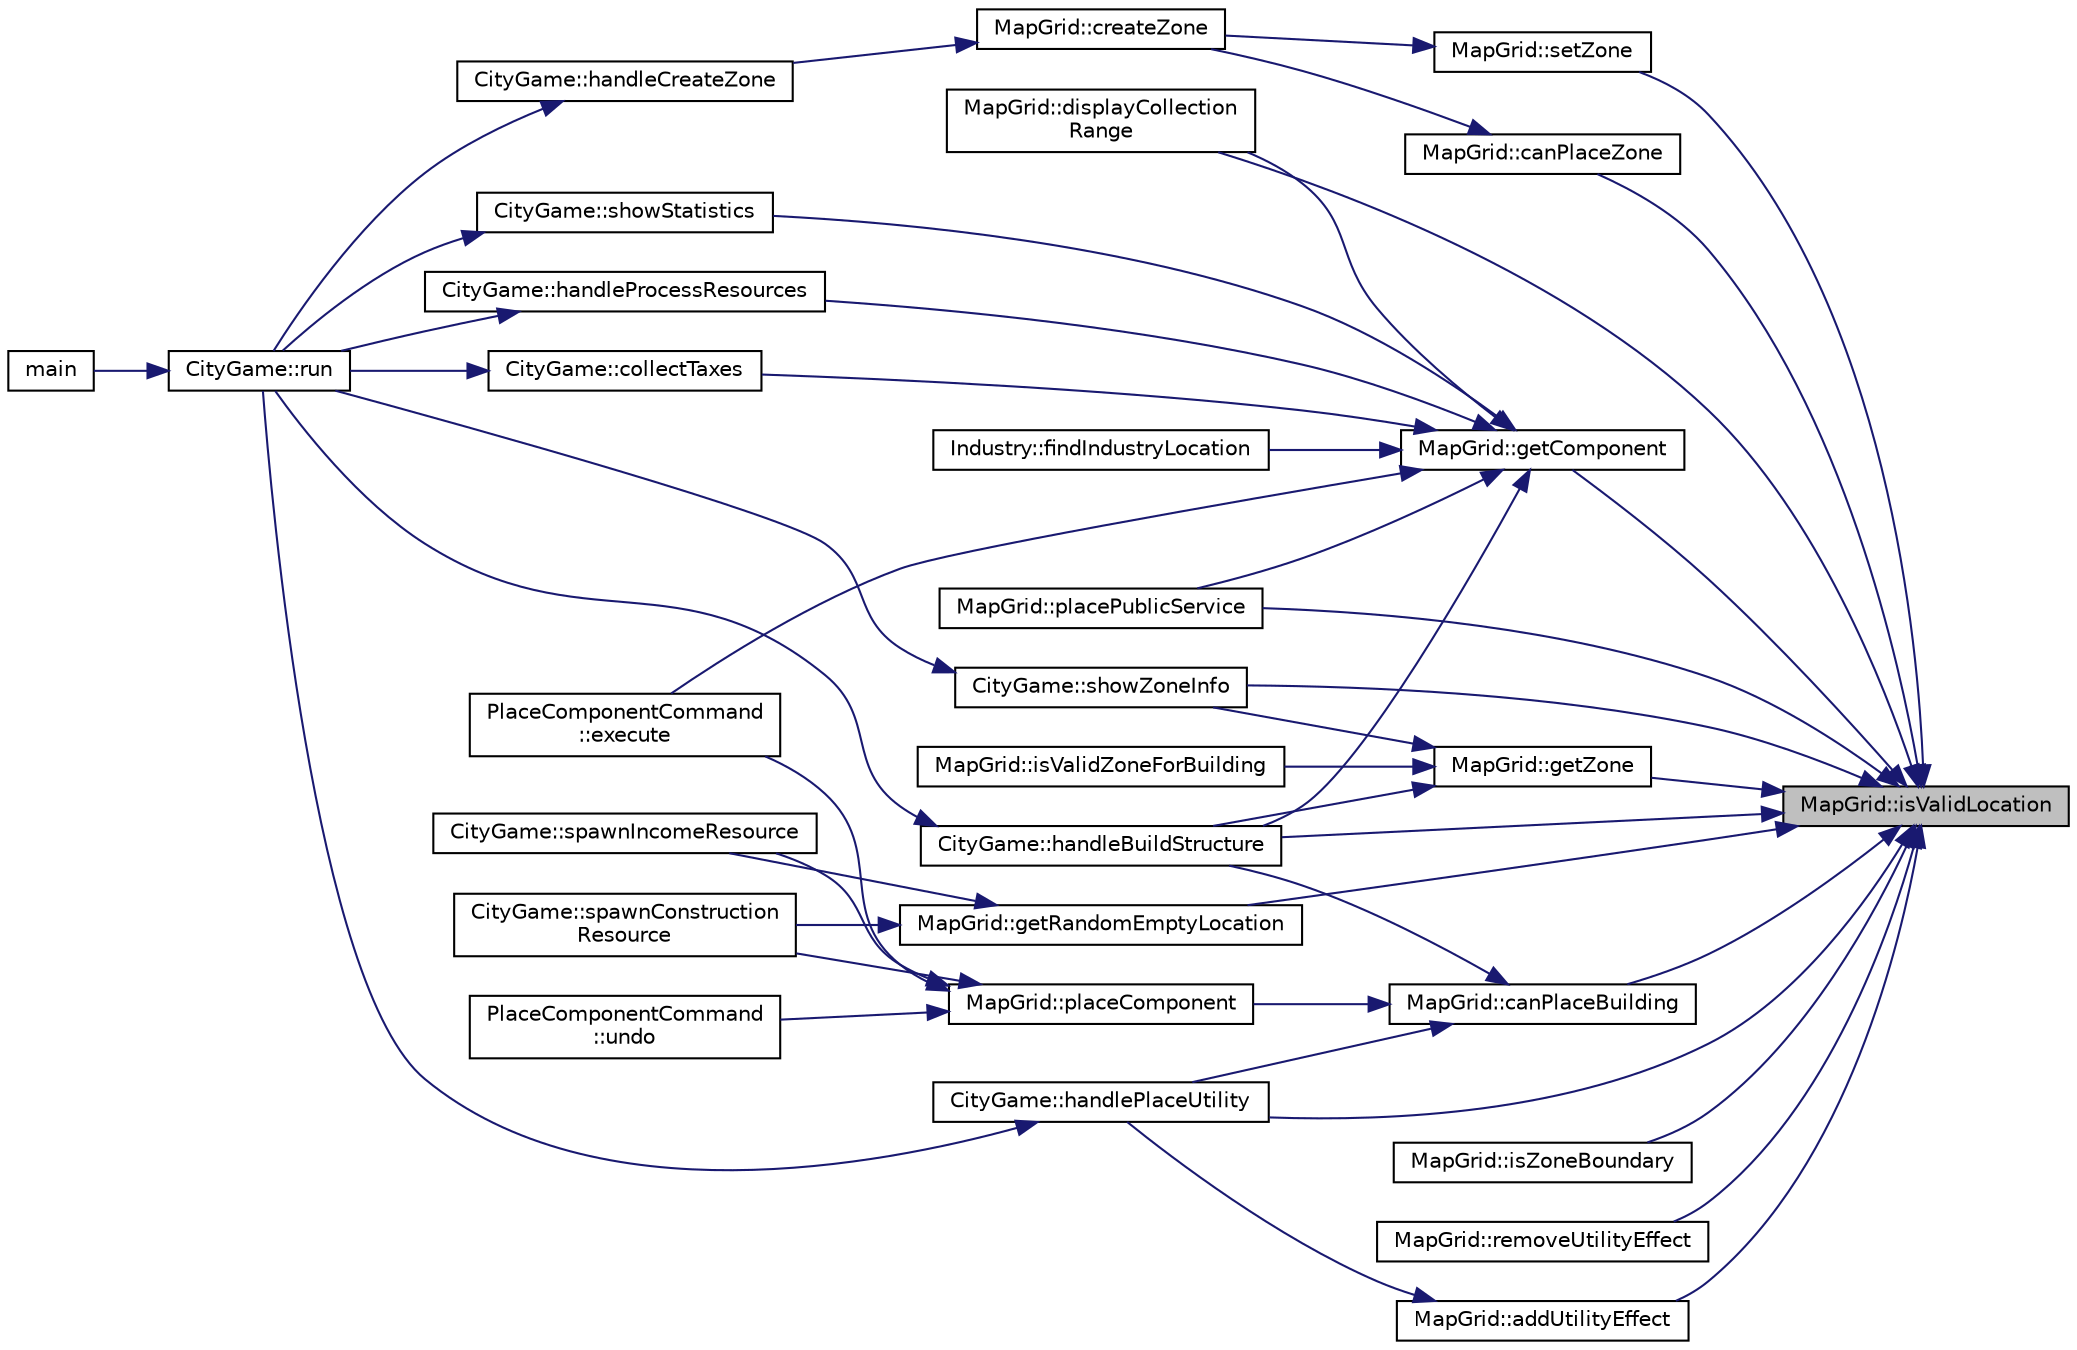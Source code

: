 digraph "MapGrid::isValidLocation"
{
 // LATEX_PDF_SIZE
  edge [fontname="Helvetica",fontsize="10",labelfontname="Helvetica",labelfontsize="10"];
  node [fontname="Helvetica",fontsize="10",shape=record];
  rankdir="RL";
  Node1 [label="MapGrid::isValidLocation",height=0.2,width=0.4,color="black", fillcolor="grey75", style="filled", fontcolor="black",tooltip=" "];
  Node1 -> Node2 [dir="back",color="midnightblue",fontsize="10",style="solid"];
  Node2 [label="MapGrid::addUtilityEffect",height=0.2,width=0.4,color="black", fillcolor="white", style="filled",URL="$classMapGrid.html#a8a7c0f890a0c611571a3a9045d73b2bc",tooltip=" "];
  Node2 -> Node3 [dir="back",color="midnightblue",fontsize="10",style="solid"];
  Node3 [label="CityGame::handlePlaceUtility",height=0.2,width=0.4,color="black", fillcolor="white", style="filled",URL="$classCityGame.html#ab3ae97e4d2c87052b1a0635d5a2bcb77",tooltip=" "];
  Node3 -> Node4 [dir="back",color="midnightblue",fontsize="10",style="solid"];
  Node4 [label="CityGame::run",height=0.2,width=0.4,color="black", fillcolor="white", style="filled",URL="$classCityGame.html#ad26bc885078e071e3ad2b40787fcca18",tooltip=" "];
  Node4 -> Node5 [dir="back",color="midnightblue",fontsize="10",style="solid"];
  Node5 [label="main",height=0.2,width=0.4,color="black", fillcolor="white", style="filled",URL="$main_8cpp.html#ae66f6b31b5ad750f1fe042a706a4e3d4",tooltip=" "];
  Node1 -> Node6 [dir="back",color="midnightblue",fontsize="10",style="solid"];
  Node6 [label="MapGrid::canPlaceBuilding",height=0.2,width=0.4,color="black", fillcolor="white", style="filled",URL="$classMapGrid.html#a1eea5ceaf006f0fa065dc80a2dc798e8",tooltip=" "];
  Node6 -> Node7 [dir="back",color="midnightblue",fontsize="10",style="solid"];
  Node7 [label="CityGame::handleBuildStructure",height=0.2,width=0.4,color="black", fillcolor="white", style="filled",URL="$classCityGame.html#adef5c49d44b7b5faf191ec7c7684148d",tooltip=" "];
  Node7 -> Node4 [dir="back",color="midnightblue",fontsize="10",style="solid"];
  Node6 -> Node3 [dir="back",color="midnightblue",fontsize="10",style="solid"];
  Node6 -> Node8 [dir="back",color="midnightblue",fontsize="10",style="solid"];
  Node8 [label="MapGrid::placeComponent",height=0.2,width=0.4,color="black", fillcolor="white", style="filled",URL="$classMapGrid.html#a43d1675c176dca9e37f6e1027f15c98a",tooltip=" "];
  Node8 -> Node9 [dir="back",color="midnightblue",fontsize="10",style="solid"];
  Node9 [label="PlaceComponentCommand\l::execute",height=0.2,width=0.4,color="black", fillcolor="white", style="filled",URL="$classPlaceComponentCommand.html#aa4967ddf48dca107ef3b826f14e0e6bf",tooltip="Executes the command, placing the component on the MapGrid."];
  Node8 -> Node10 [dir="back",color="midnightblue",fontsize="10",style="solid"];
  Node10 [label="CityGame::spawnConstruction\lResource",height=0.2,width=0.4,color="black", fillcolor="white", style="filled",URL="$classCityGame.html#aaec8cad6c61ec2ee45205b6f9dc6b9e8",tooltip=" "];
  Node8 -> Node11 [dir="back",color="midnightblue",fontsize="10",style="solid"];
  Node11 [label="CityGame::spawnIncomeResource",height=0.2,width=0.4,color="black", fillcolor="white", style="filled",URL="$classCityGame.html#a15cdbeda46ca45114a518077ae85f207",tooltip=" "];
  Node8 -> Node12 [dir="back",color="midnightblue",fontsize="10",style="solid"];
  Node12 [label="PlaceComponentCommand\l::undo",height=0.2,width=0.4,color="black", fillcolor="white", style="filled",URL="$classPlaceComponentCommand.html#a5350e34b31e5118bdf3c98e984434064",tooltip="Undoes the command, restoring the previous component at the location."];
  Node1 -> Node13 [dir="back",color="midnightblue",fontsize="10",style="solid"];
  Node13 [label="MapGrid::canPlaceZone",height=0.2,width=0.4,color="black", fillcolor="white", style="filled",URL="$classMapGrid.html#ab94f2f15d2178324ce930280ec88a28d",tooltip=" "];
  Node13 -> Node14 [dir="back",color="midnightblue",fontsize="10",style="solid"];
  Node14 [label="MapGrid::createZone",height=0.2,width=0.4,color="black", fillcolor="white", style="filled",URL="$classMapGrid.html#a799c5f887a651f71f8ebfbc8bf18e52d",tooltip=" "];
  Node14 -> Node15 [dir="back",color="midnightblue",fontsize="10",style="solid"];
  Node15 [label="CityGame::handleCreateZone",height=0.2,width=0.4,color="black", fillcolor="white", style="filled",URL="$classCityGame.html#a20ee6b8bf1a6f54c45cb73de906a8282",tooltip=" "];
  Node15 -> Node4 [dir="back",color="midnightblue",fontsize="10",style="solid"];
  Node1 -> Node16 [dir="back",color="midnightblue",fontsize="10",style="solid"];
  Node16 [label="MapGrid::displayCollection\lRange",height=0.2,width=0.4,color="black", fillcolor="white", style="filled",URL="$classMapGrid.html#ac9b13a3f1577784829e8a39ad37b1e44",tooltip=" "];
  Node1 -> Node17 [dir="back",color="midnightblue",fontsize="10",style="solid"];
  Node17 [label="MapGrid::getComponent",height=0.2,width=0.4,color="black", fillcolor="white", style="filled",URL="$classMapGrid.html#a9c9677c2efbc436d1ec1e89bb9fd47b7",tooltip=" "];
  Node17 -> Node18 [dir="back",color="midnightblue",fontsize="10",style="solid"];
  Node18 [label="CityGame::collectTaxes",height=0.2,width=0.4,color="black", fillcolor="white", style="filled",URL="$classCityGame.html#ab286962cca4449729475a62431fa3bc6",tooltip=" "];
  Node18 -> Node4 [dir="back",color="midnightblue",fontsize="10",style="solid"];
  Node17 -> Node16 [dir="back",color="midnightblue",fontsize="10",style="solid"];
  Node17 -> Node9 [dir="back",color="midnightblue",fontsize="10",style="solid"];
  Node17 -> Node19 [dir="back",color="midnightblue",fontsize="10",style="solid"];
  Node19 [label="Industry::findIndustryLocation",height=0.2,width=0.4,color="black", fillcolor="white", style="filled",URL="$classIndustry.html#aa17e0e9d6e9a7acd6d5e487ccfccfd80",tooltip="Finds the location of the industry on the map."];
  Node17 -> Node7 [dir="back",color="midnightblue",fontsize="10",style="solid"];
  Node17 -> Node20 [dir="back",color="midnightblue",fontsize="10",style="solid"];
  Node20 [label="CityGame::handleProcessResources",height=0.2,width=0.4,color="black", fillcolor="white", style="filled",URL="$classCityGame.html#addcb4e07c76c1f163be52021d4029c3b",tooltip=" "];
  Node20 -> Node4 [dir="back",color="midnightblue",fontsize="10",style="solid"];
  Node17 -> Node21 [dir="back",color="midnightblue",fontsize="10",style="solid"];
  Node21 [label="MapGrid::placePublicService",height=0.2,width=0.4,color="black", fillcolor="white", style="filled",URL="$classMapGrid.html#abdafd489ed0debe9d64ba0cb5cbf8579",tooltip=" "];
  Node17 -> Node22 [dir="back",color="midnightblue",fontsize="10",style="solid"];
  Node22 [label="CityGame::showStatistics",height=0.2,width=0.4,color="black", fillcolor="white", style="filled",URL="$classCityGame.html#a80179f957a5ae53c132901b08ac34fa5",tooltip=" "];
  Node22 -> Node4 [dir="back",color="midnightblue",fontsize="10",style="solid"];
  Node1 -> Node23 [dir="back",color="midnightblue",fontsize="10",style="solid"];
  Node23 [label="MapGrid::getRandomEmptyLocation",height=0.2,width=0.4,color="black", fillcolor="white", style="filled",URL="$classMapGrid.html#a0312e542698bae6778fa6c2909b65bf4",tooltip=" "];
  Node23 -> Node10 [dir="back",color="midnightblue",fontsize="10",style="solid"];
  Node23 -> Node11 [dir="back",color="midnightblue",fontsize="10",style="solid"];
  Node1 -> Node24 [dir="back",color="midnightblue",fontsize="10",style="solid"];
  Node24 [label="MapGrid::getZone",height=0.2,width=0.4,color="black", fillcolor="white", style="filled",URL="$classMapGrid.html#a5d58bb7cc44e649e44e1282eb4deada4",tooltip=" "];
  Node24 -> Node7 [dir="back",color="midnightblue",fontsize="10",style="solid"];
  Node24 -> Node25 [dir="back",color="midnightblue",fontsize="10",style="solid"];
  Node25 [label="MapGrid::isValidZoneForBuilding",height=0.2,width=0.4,color="black", fillcolor="white", style="filled",URL="$classMapGrid.html#ab136accd807ad55211796fc1feb40400",tooltip=" "];
  Node24 -> Node26 [dir="back",color="midnightblue",fontsize="10",style="solid"];
  Node26 [label="CityGame::showZoneInfo",height=0.2,width=0.4,color="black", fillcolor="white", style="filled",URL="$classCityGame.html#ad755c82acf274907e597a339a8d7f860",tooltip=" "];
  Node26 -> Node4 [dir="back",color="midnightblue",fontsize="10",style="solid"];
  Node1 -> Node7 [dir="back",color="midnightblue",fontsize="10",style="solid"];
  Node1 -> Node3 [dir="back",color="midnightblue",fontsize="10",style="solid"];
  Node1 -> Node27 [dir="back",color="midnightblue",fontsize="10",style="solid"];
  Node27 [label="MapGrid::isZoneBoundary",height=0.2,width=0.4,color="black", fillcolor="white", style="filled",URL="$classMapGrid.html#ab58e7fdefe8fd1b7c3fbe5c5014a1e7b",tooltip=" "];
  Node1 -> Node21 [dir="back",color="midnightblue",fontsize="10",style="solid"];
  Node1 -> Node28 [dir="back",color="midnightblue",fontsize="10",style="solid"];
  Node28 [label="MapGrid::removeUtilityEffect",height=0.2,width=0.4,color="black", fillcolor="white", style="filled",URL="$classMapGrid.html#a766e28304e2cf433fc4e744044f82c8d",tooltip=" "];
  Node1 -> Node29 [dir="back",color="midnightblue",fontsize="10",style="solid"];
  Node29 [label="MapGrid::setZone",height=0.2,width=0.4,color="black", fillcolor="white", style="filled",URL="$classMapGrid.html#af8210e162dae20a969c8d4e880dee2f7",tooltip=" "];
  Node29 -> Node14 [dir="back",color="midnightblue",fontsize="10",style="solid"];
  Node1 -> Node26 [dir="back",color="midnightblue",fontsize="10",style="solid"];
}
